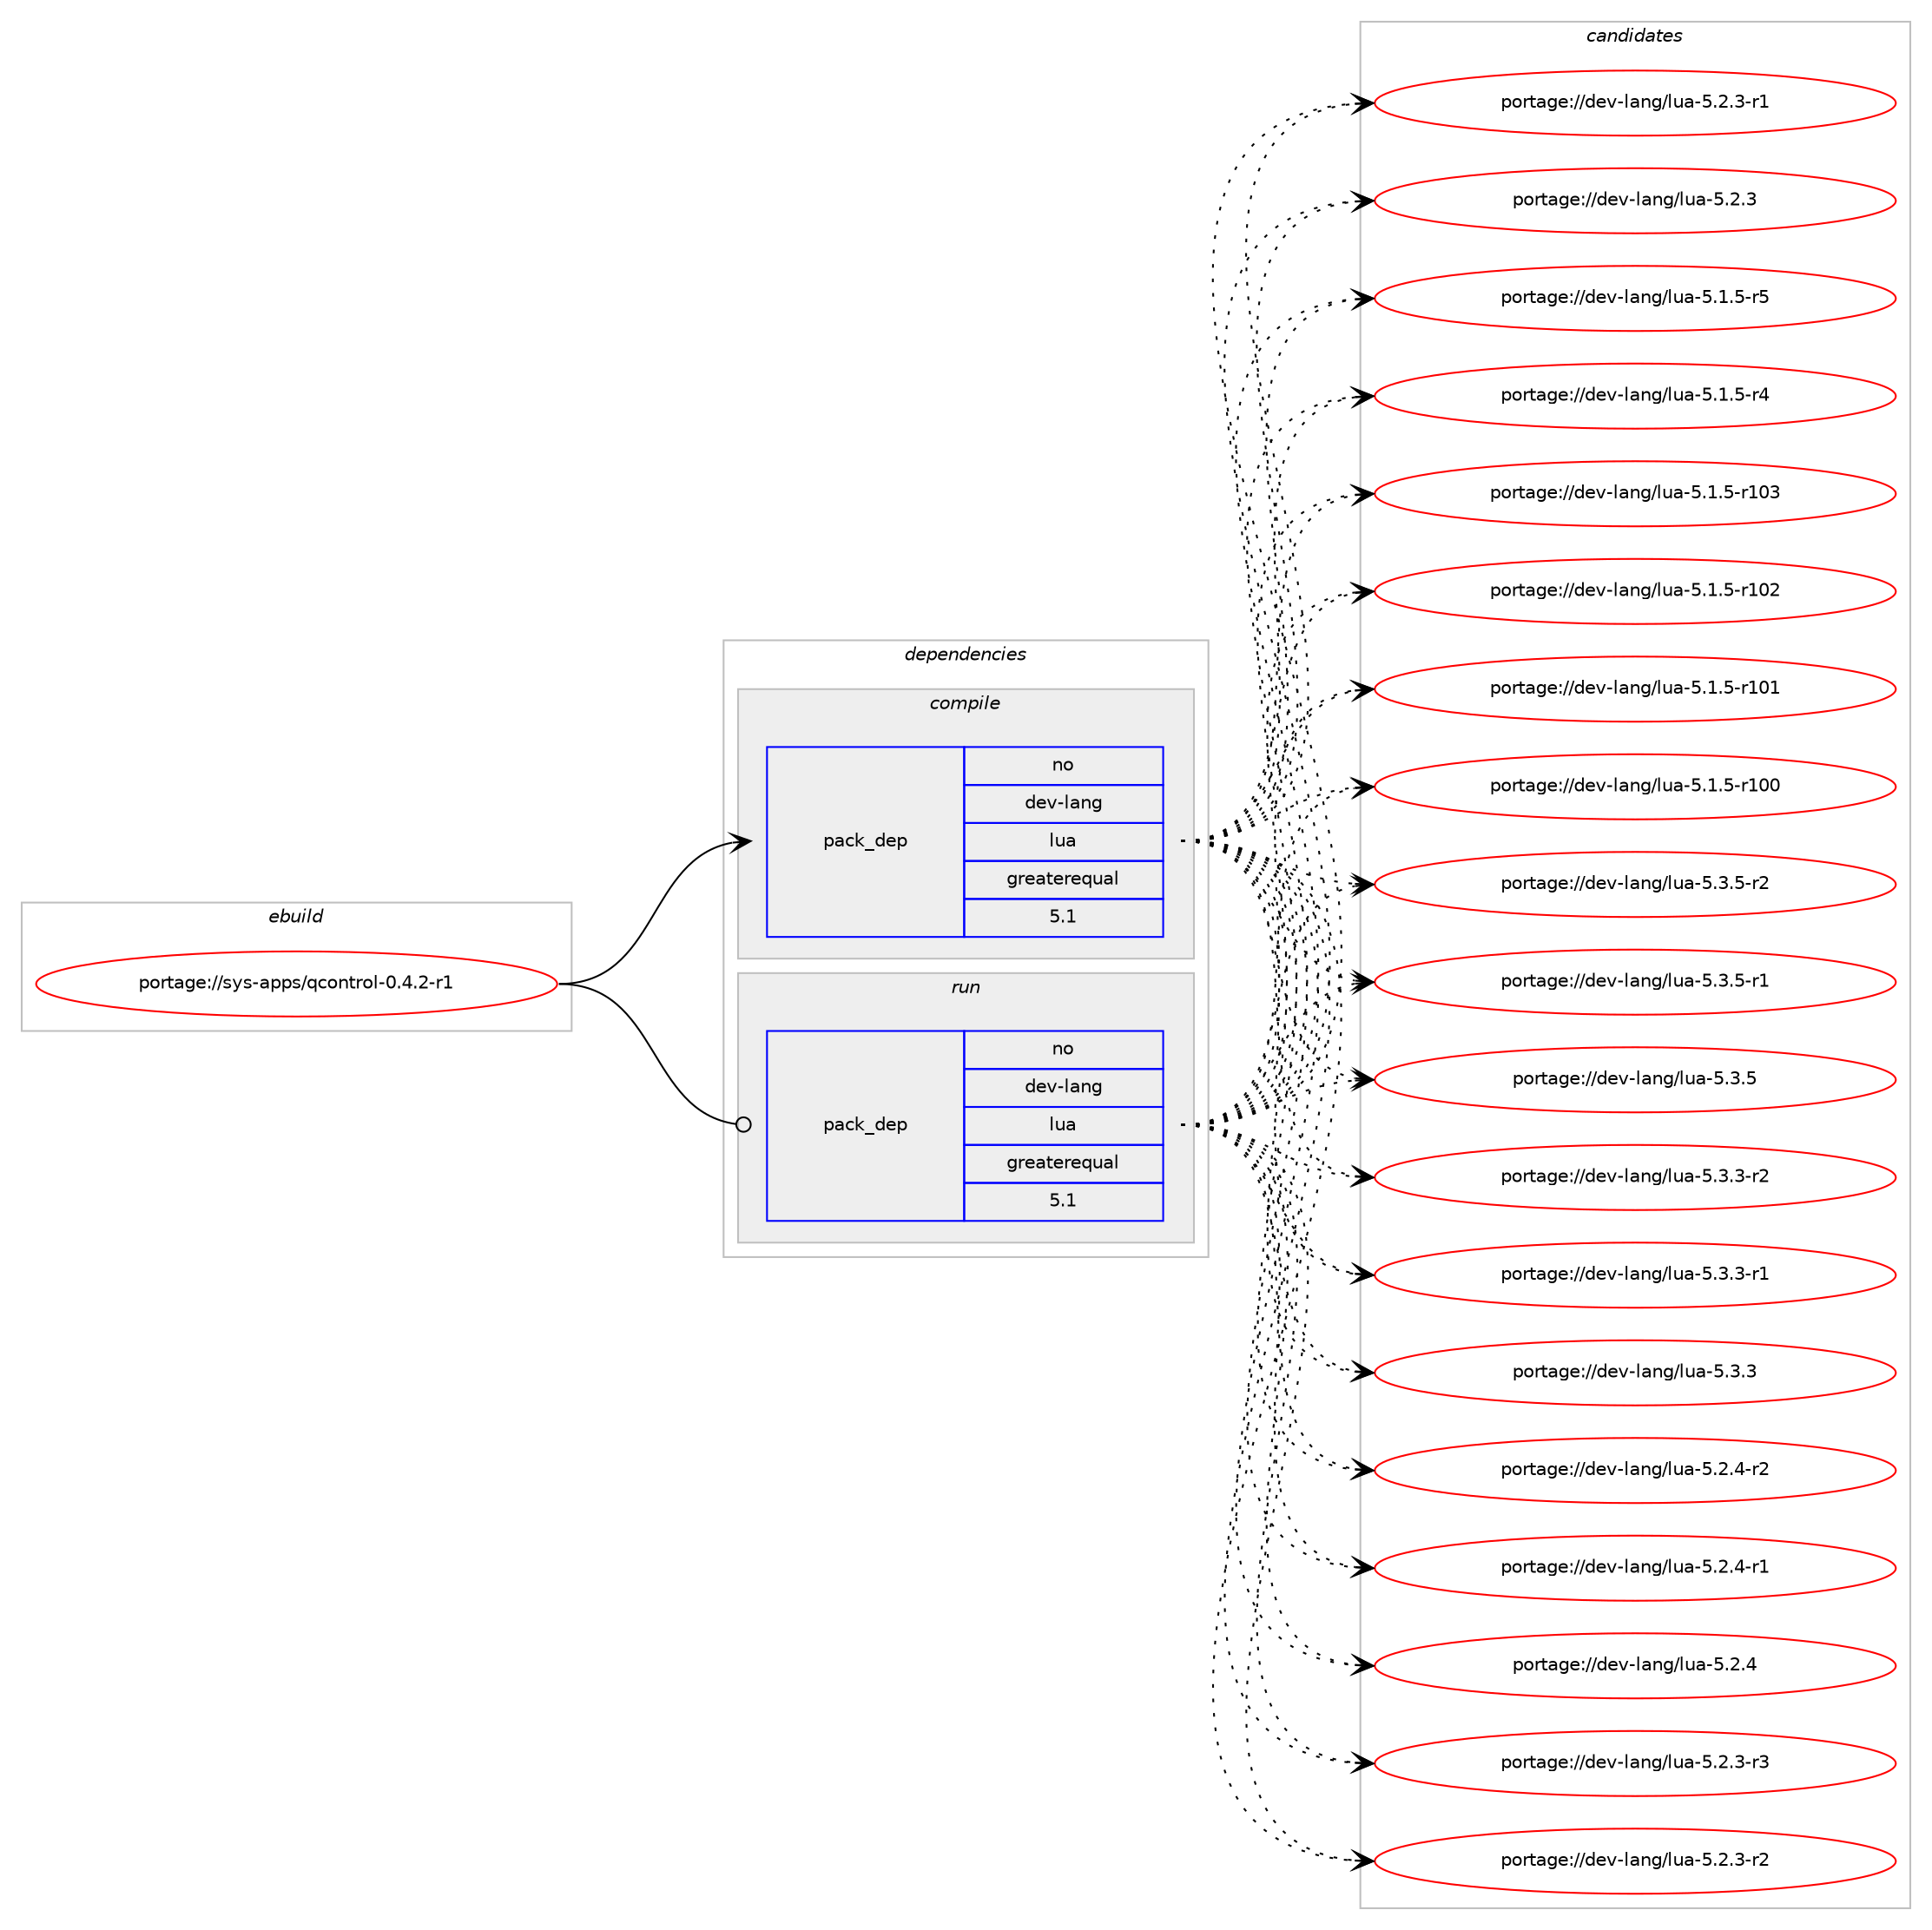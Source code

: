 digraph prolog {

# *************
# Graph options
# *************

newrank=true;
concentrate=true;
compound=true;
graph [rankdir=LR,fontname=Helvetica,fontsize=10,ranksep=1.5];#, ranksep=2.5, nodesep=0.2];
edge  [arrowhead=vee];
node  [fontname=Helvetica,fontsize=10];

# **********
# The ebuild
# **********

subgraph cluster_leftcol {
color=gray;
rank=same;
label=<<i>ebuild</i>>;
id [label="portage://sys-apps/qcontrol-0.4.2-r1", color=red, width=4, href="../sys-apps/qcontrol-0.4.2-r1.svg"];
}

# ****************
# The dependencies
# ****************

subgraph cluster_midcol {
color=gray;
label=<<i>dependencies</i>>;
subgraph cluster_compile {
fillcolor="#eeeeee";
style=filled;
label=<<i>compile</i>>;
subgraph pack6041 {
dependency7365 [label=<<TABLE BORDER="0" CELLBORDER="1" CELLSPACING="0" CELLPADDING="4" WIDTH="220"><TR><TD ROWSPAN="6" CELLPADDING="30">pack_dep</TD></TR><TR><TD WIDTH="110">no</TD></TR><TR><TD>dev-lang</TD></TR><TR><TD>lua</TD></TR><TR><TD>greaterequal</TD></TR><TR><TD>5.1</TD></TR></TABLE>>, shape=none, color=blue];
}
id:e -> dependency7365:w [weight=20,style="solid",arrowhead="vee"];
}
subgraph cluster_compileandrun {
fillcolor="#eeeeee";
style=filled;
label=<<i>compile and run</i>>;
}
subgraph cluster_run {
fillcolor="#eeeeee";
style=filled;
label=<<i>run</i>>;
subgraph pack6042 {
dependency7366 [label=<<TABLE BORDER="0" CELLBORDER="1" CELLSPACING="0" CELLPADDING="4" WIDTH="220"><TR><TD ROWSPAN="6" CELLPADDING="30">pack_dep</TD></TR><TR><TD WIDTH="110">no</TD></TR><TR><TD>dev-lang</TD></TR><TR><TD>lua</TD></TR><TR><TD>greaterequal</TD></TR><TR><TD>5.1</TD></TR></TABLE>>, shape=none, color=blue];
}
id:e -> dependency7366:w [weight=20,style="solid",arrowhead="odot"];
}
}

# **************
# The candidates
# **************

subgraph cluster_choices {
rank=same;
color=gray;
label=<<i>candidates</i>>;

subgraph choice6041 {
color=black;
nodesep=1;
choice100101118451089711010347108117974553465146534511450 [label="portage://dev-lang/lua-5.3.5-r2", color=red, width=4,href="../dev-lang/lua-5.3.5-r2.svg"];
choice100101118451089711010347108117974553465146534511449 [label="portage://dev-lang/lua-5.3.5-r1", color=red, width=4,href="../dev-lang/lua-5.3.5-r1.svg"];
choice10010111845108971101034710811797455346514653 [label="portage://dev-lang/lua-5.3.5", color=red, width=4,href="../dev-lang/lua-5.3.5.svg"];
choice100101118451089711010347108117974553465146514511450 [label="portage://dev-lang/lua-5.3.3-r2", color=red, width=4,href="../dev-lang/lua-5.3.3-r2.svg"];
choice100101118451089711010347108117974553465146514511449 [label="portage://dev-lang/lua-5.3.3-r1", color=red, width=4,href="../dev-lang/lua-5.3.3-r1.svg"];
choice10010111845108971101034710811797455346514651 [label="portage://dev-lang/lua-5.3.3", color=red, width=4,href="../dev-lang/lua-5.3.3.svg"];
choice100101118451089711010347108117974553465046524511450 [label="portage://dev-lang/lua-5.2.4-r2", color=red, width=4,href="../dev-lang/lua-5.2.4-r2.svg"];
choice100101118451089711010347108117974553465046524511449 [label="portage://dev-lang/lua-5.2.4-r1", color=red, width=4,href="../dev-lang/lua-5.2.4-r1.svg"];
choice10010111845108971101034710811797455346504652 [label="portage://dev-lang/lua-5.2.4", color=red, width=4,href="../dev-lang/lua-5.2.4.svg"];
choice100101118451089711010347108117974553465046514511451 [label="portage://dev-lang/lua-5.2.3-r3", color=red, width=4,href="../dev-lang/lua-5.2.3-r3.svg"];
choice100101118451089711010347108117974553465046514511450 [label="portage://dev-lang/lua-5.2.3-r2", color=red, width=4,href="../dev-lang/lua-5.2.3-r2.svg"];
choice100101118451089711010347108117974553465046514511449 [label="portage://dev-lang/lua-5.2.3-r1", color=red, width=4,href="../dev-lang/lua-5.2.3-r1.svg"];
choice10010111845108971101034710811797455346504651 [label="portage://dev-lang/lua-5.2.3", color=red, width=4,href="../dev-lang/lua-5.2.3.svg"];
choice100101118451089711010347108117974553464946534511453 [label="portage://dev-lang/lua-5.1.5-r5", color=red, width=4,href="../dev-lang/lua-5.1.5-r5.svg"];
choice100101118451089711010347108117974553464946534511452 [label="portage://dev-lang/lua-5.1.5-r4", color=red, width=4,href="../dev-lang/lua-5.1.5-r4.svg"];
choice1001011184510897110103471081179745534649465345114494851 [label="portage://dev-lang/lua-5.1.5-r103", color=red, width=4,href="../dev-lang/lua-5.1.5-r103.svg"];
choice1001011184510897110103471081179745534649465345114494850 [label="portage://dev-lang/lua-5.1.5-r102", color=red, width=4,href="../dev-lang/lua-5.1.5-r102.svg"];
choice1001011184510897110103471081179745534649465345114494849 [label="portage://dev-lang/lua-5.1.5-r101", color=red, width=4,href="../dev-lang/lua-5.1.5-r101.svg"];
choice1001011184510897110103471081179745534649465345114494848 [label="portage://dev-lang/lua-5.1.5-r100", color=red, width=4,href="../dev-lang/lua-5.1.5-r100.svg"];
dependency7365:e -> choice100101118451089711010347108117974553465146534511450:w [style=dotted,weight="100"];
dependency7365:e -> choice100101118451089711010347108117974553465146534511449:w [style=dotted,weight="100"];
dependency7365:e -> choice10010111845108971101034710811797455346514653:w [style=dotted,weight="100"];
dependency7365:e -> choice100101118451089711010347108117974553465146514511450:w [style=dotted,weight="100"];
dependency7365:e -> choice100101118451089711010347108117974553465146514511449:w [style=dotted,weight="100"];
dependency7365:e -> choice10010111845108971101034710811797455346514651:w [style=dotted,weight="100"];
dependency7365:e -> choice100101118451089711010347108117974553465046524511450:w [style=dotted,weight="100"];
dependency7365:e -> choice100101118451089711010347108117974553465046524511449:w [style=dotted,weight="100"];
dependency7365:e -> choice10010111845108971101034710811797455346504652:w [style=dotted,weight="100"];
dependency7365:e -> choice100101118451089711010347108117974553465046514511451:w [style=dotted,weight="100"];
dependency7365:e -> choice100101118451089711010347108117974553465046514511450:w [style=dotted,weight="100"];
dependency7365:e -> choice100101118451089711010347108117974553465046514511449:w [style=dotted,weight="100"];
dependency7365:e -> choice10010111845108971101034710811797455346504651:w [style=dotted,weight="100"];
dependency7365:e -> choice100101118451089711010347108117974553464946534511453:w [style=dotted,weight="100"];
dependency7365:e -> choice100101118451089711010347108117974553464946534511452:w [style=dotted,weight="100"];
dependency7365:e -> choice1001011184510897110103471081179745534649465345114494851:w [style=dotted,weight="100"];
dependency7365:e -> choice1001011184510897110103471081179745534649465345114494850:w [style=dotted,weight="100"];
dependency7365:e -> choice1001011184510897110103471081179745534649465345114494849:w [style=dotted,weight="100"];
dependency7365:e -> choice1001011184510897110103471081179745534649465345114494848:w [style=dotted,weight="100"];
}
subgraph choice6042 {
color=black;
nodesep=1;
choice100101118451089711010347108117974553465146534511450 [label="portage://dev-lang/lua-5.3.5-r2", color=red, width=4,href="../dev-lang/lua-5.3.5-r2.svg"];
choice100101118451089711010347108117974553465146534511449 [label="portage://dev-lang/lua-5.3.5-r1", color=red, width=4,href="../dev-lang/lua-5.3.5-r1.svg"];
choice10010111845108971101034710811797455346514653 [label="portage://dev-lang/lua-5.3.5", color=red, width=4,href="../dev-lang/lua-5.3.5.svg"];
choice100101118451089711010347108117974553465146514511450 [label="portage://dev-lang/lua-5.3.3-r2", color=red, width=4,href="../dev-lang/lua-5.3.3-r2.svg"];
choice100101118451089711010347108117974553465146514511449 [label="portage://dev-lang/lua-5.3.3-r1", color=red, width=4,href="../dev-lang/lua-5.3.3-r1.svg"];
choice10010111845108971101034710811797455346514651 [label="portage://dev-lang/lua-5.3.3", color=red, width=4,href="../dev-lang/lua-5.3.3.svg"];
choice100101118451089711010347108117974553465046524511450 [label="portage://dev-lang/lua-5.2.4-r2", color=red, width=4,href="../dev-lang/lua-5.2.4-r2.svg"];
choice100101118451089711010347108117974553465046524511449 [label="portage://dev-lang/lua-5.2.4-r1", color=red, width=4,href="../dev-lang/lua-5.2.4-r1.svg"];
choice10010111845108971101034710811797455346504652 [label="portage://dev-lang/lua-5.2.4", color=red, width=4,href="../dev-lang/lua-5.2.4.svg"];
choice100101118451089711010347108117974553465046514511451 [label="portage://dev-lang/lua-5.2.3-r3", color=red, width=4,href="../dev-lang/lua-5.2.3-r3.svg"];
choice100101118451089711010347108117974553465046514511450 [label="portage://dev-lang/lua-5.2.3-r2", color=red, width=4,href="../dev-lang/lua-5.2.3-r2.svg"];
choice100101118451089711010347108117974553465046514511449 [label="portage://dev-lang/lua-5.2.3-r1", color=red, width=4,href="../dev-lang/lua-5.2.3-r1.svg"];
choice10010111845108971101034710811797455346504651 [label="portage://dev-lang/lua-5.2.3", color=red, width=4,href="../dev-lang/lua-5.2.3.svg"];
choice100101118451089711010347108117974553464946534511453 [label="portage://dev-lang/lua-5.1.5-r5", color=red, width=4,href="../dev-lang/lua-5.1.5-r5.svg"];
choice100101118451089711010347108117974553464946534511452 [label="portage://dev-lang/lua-5.1.5-r4", color=red, width=4,href="../dev-lang/lua-5.1.5-r4.svg"];
choice1001011184510897110103471081179745534649465345114494851 [label="portage://dev-lang/lua-5.1.5-r103", color=red, width=4,href="../dev-lang/lua-5.1.5-r103.svg"];
choice1001011184510897110103471081179745534649465345114494850 [label="portage://dev-lang/lua-5.1.5-r102", color=red, width=4,href="../dev-lang/lua-5.1.5-r102.svg"];
choice1001011184510897110103471081179745534649465345114494849 [label="portage://dev-lang/lua-5.1.5-r101", color=red, width=4,href="../dev-lang/lua-5.1.5-r101.svg"];
choice1001011184510897110103471081179745534649465345114494848 [label="portage://dev-lang/lua-5.1.5-r100", color=red, width=4,href="../dev-lang/lua-5.1.5-r100.svg"];
dependency7366:e -> choice100101118451089711010347108117974553465146534511450:w [style=dotted,weight="100"];
dependency7366:e -> choice100101118451089711010347108117974553465146534511449:w [style=dotted,weight="100"];
dependency7366:e -> choice10010111845108971101034710811797455346514653:w [style=dotted,weight="100"];
dependency7366:e -> choice100101118451089711010347108117974553465146514511450:w [style=dotted,weight="100"];
dependency7366:e -> choice100101118451089711010347108117974553465146514511449:w [style=dotted,weight="100"];
dependency7366:e -> choice10010111845108971101034710811797455346514651:w [style=dotted,weight="100"];
dependency7366:e -> choice100101118451089711010347108117974553465046524511450:w [style=dotted,weight="100"];
dependency7366:e -> choice100101118451089711010347108117974553465046524511449:w [style=dotted,weight="100"];
dependency7366:e -> choice10010111845108971101034710811797455346504652:w [style=dotted,weight="100"];
dependency7366:e -> choice100101118451089711010347108117974553465046514511451:w [style=dotted,weight="100"];
dependency7366:e -> choice100101118451089711010347108117974553465046514511450:w [style=dotted,weight="100"];
dependency7366:e -> choice100101118451089711010347108117974553465046514511449:w [style=dotted,weight="100"];
dependency7366:e -> choice10010111845108971101034710811797455346504651:w [style=dotted,weight="100"];
dependency7366:e -> choice100101118451089711010347108117974553464946534511453:w [style=dotted,weight="100"];
dependency7366:e -> choice100101118451089711010347108117974553464946534511452:w [style=dotted,weight="100"];
dependency7366:e -> choice1001011184510897110103471081179745534649465345114494851:w [style=dotted,weight="100"];
dependency7366:e -> choice1001011184510897110103471081179745534649465345114494850:w [style=dotted,weight="100"];
dependency7366:e -> choice1001011184510897110103471081179745534649465345114494849:w [style=dotted,weight="100"];
dependency7366:e -> choice1001011184510897110103471081179745534649465345114494848:w [style=dotted,weight="100"];
}
}

}
